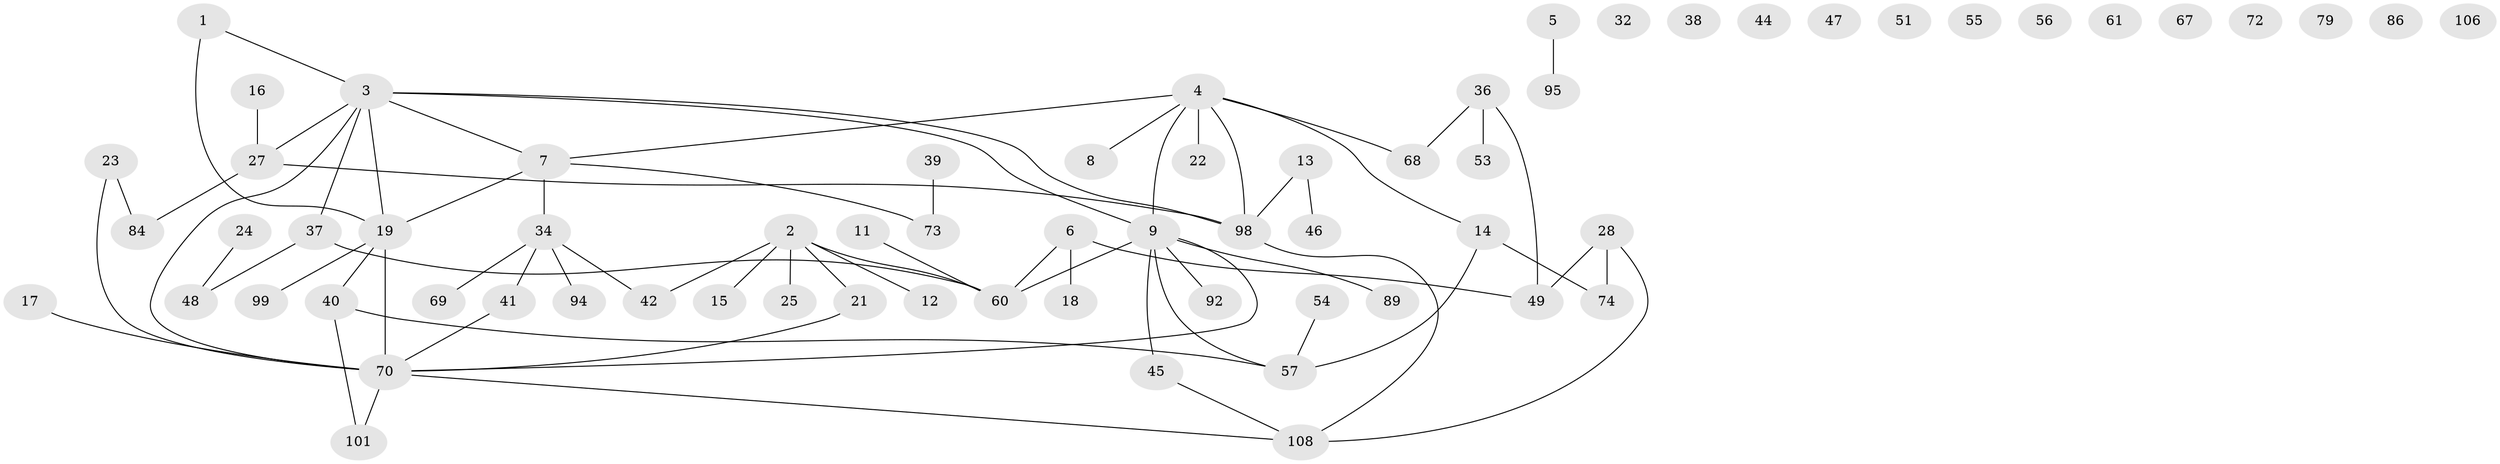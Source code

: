 // original degree distribution, {1: 0.26785714285714285, 2: 0.32142857142857145, 4: 0.09821428571428571, 3: 0.15178571428571427, 5: 0.03571428571428571, 6: 0.008928571428571428, 0: 0.09821428571428571, 8: 0.008928571428571428, 7: 0.008928571428571428}
// Generated by graph-tools (version 1.1) at 2025/16/03/04/25 18:16:29]
// undirected, 67 vertices, 72 edges
graph export_dot {
graph [start="1"]
  node [color=gray90,style=filled];
  1 [super="+93"];
  2 [super="+10"];
  3 [super="+76+29"];
  4 [super="+107"];
  5;
  6 [super="+33"];
  7 [super="+65+58+43+20"];
  8;
  9 [super="+111+62"];
  11;
  12 [super="+91"];
  13 [super="+82"];
  14 [super="+87"];
  15;
  16 [super="+31"];
  17;
  18;
  19 [super="+71+26+30"];
  21;
  22;
  23 [super="+75"];
  24;
  25 [super="+78"];
  27 [super="+63"];
  28 [super="+35"];
  32;
  34 [super="+103"];
  36;
  37 [super="+85"];
  38 [super="+50"];
  39;
  40 [super="+64"];
  41;
  42;
  44;
  45;
  46 [super="+66"];
  47;
  48;
  49;
  51;
  53 [super="+83"];
  54;
  55 [super="+88"];
  56;
  57;
  60 [super="+77+81"];
  61;
  67;
  68;
  69;
  70 [super="+96"];
  72;
  73 [super="+109"];
  74 [super="+90"];
  79;
  84 [super="+100"];
  86;
  89;
  92;
  94;
  95;
  98;
  99;
  101;
  106;
  108 [super="+112"];
  1 -- 19 [weight=2];
  1 -- 3;
  2 -- 21;
  2 -- 42;
  2 -- 12;
  2 -- 15;
  2 -- 25;
  2 -- 60;
  3 -- 98;
  3 -- 7;
  3 -- 37;
  3 -- 9;
  3 -- 19;
  3 -- 27;
  3 -- 70;
  4 -- 98;
  4 -- 68;
  4 -- 22;
  4 -- 8;
  4 -- 9;
  4 -- 14;
  4 -- 7;
  5 -- 95;
  6 -- 60;
  6 -- 49;
  6 -- 18;
  7 -- 34;
  7 -- 73;
  7 -- 19;
  9 -- 89;
  9 -- 60;
  9 -- 92;
  9 -- 45;
  9 -- 57;
  9 -- 70;
  11 -- 60;
  13 -- 98;
  13 -- 46;
  14 -- 57;
  14 -- 74;
  16 -- 27;
  17 -- 70;
  19 -- 99;
  19 -- 40;
  19 -- 70;
  21 -- 70;
  23 -- 84;
  23 -- 70;
  24 -- 48;
  27 -- 98;
  27 -- 84;
  28 -- 108;
  28 -- 49;
  28 -- 74;
  34 -- 69;
  34 -- 41;
  34 -- 42;
  34 -- 94;
  36 -- 49;
  36 -- 68;
  36 -- 53;
  37 -- 48;
  37 -- 60;
  39 -- 73;
  40 -- 57;
  40 -- 101;
  41 -- 70;
  45 -- 108;
  54 -- 57;
  70 -- 101;
  70 -- 108;
  98 -- 108;
}
